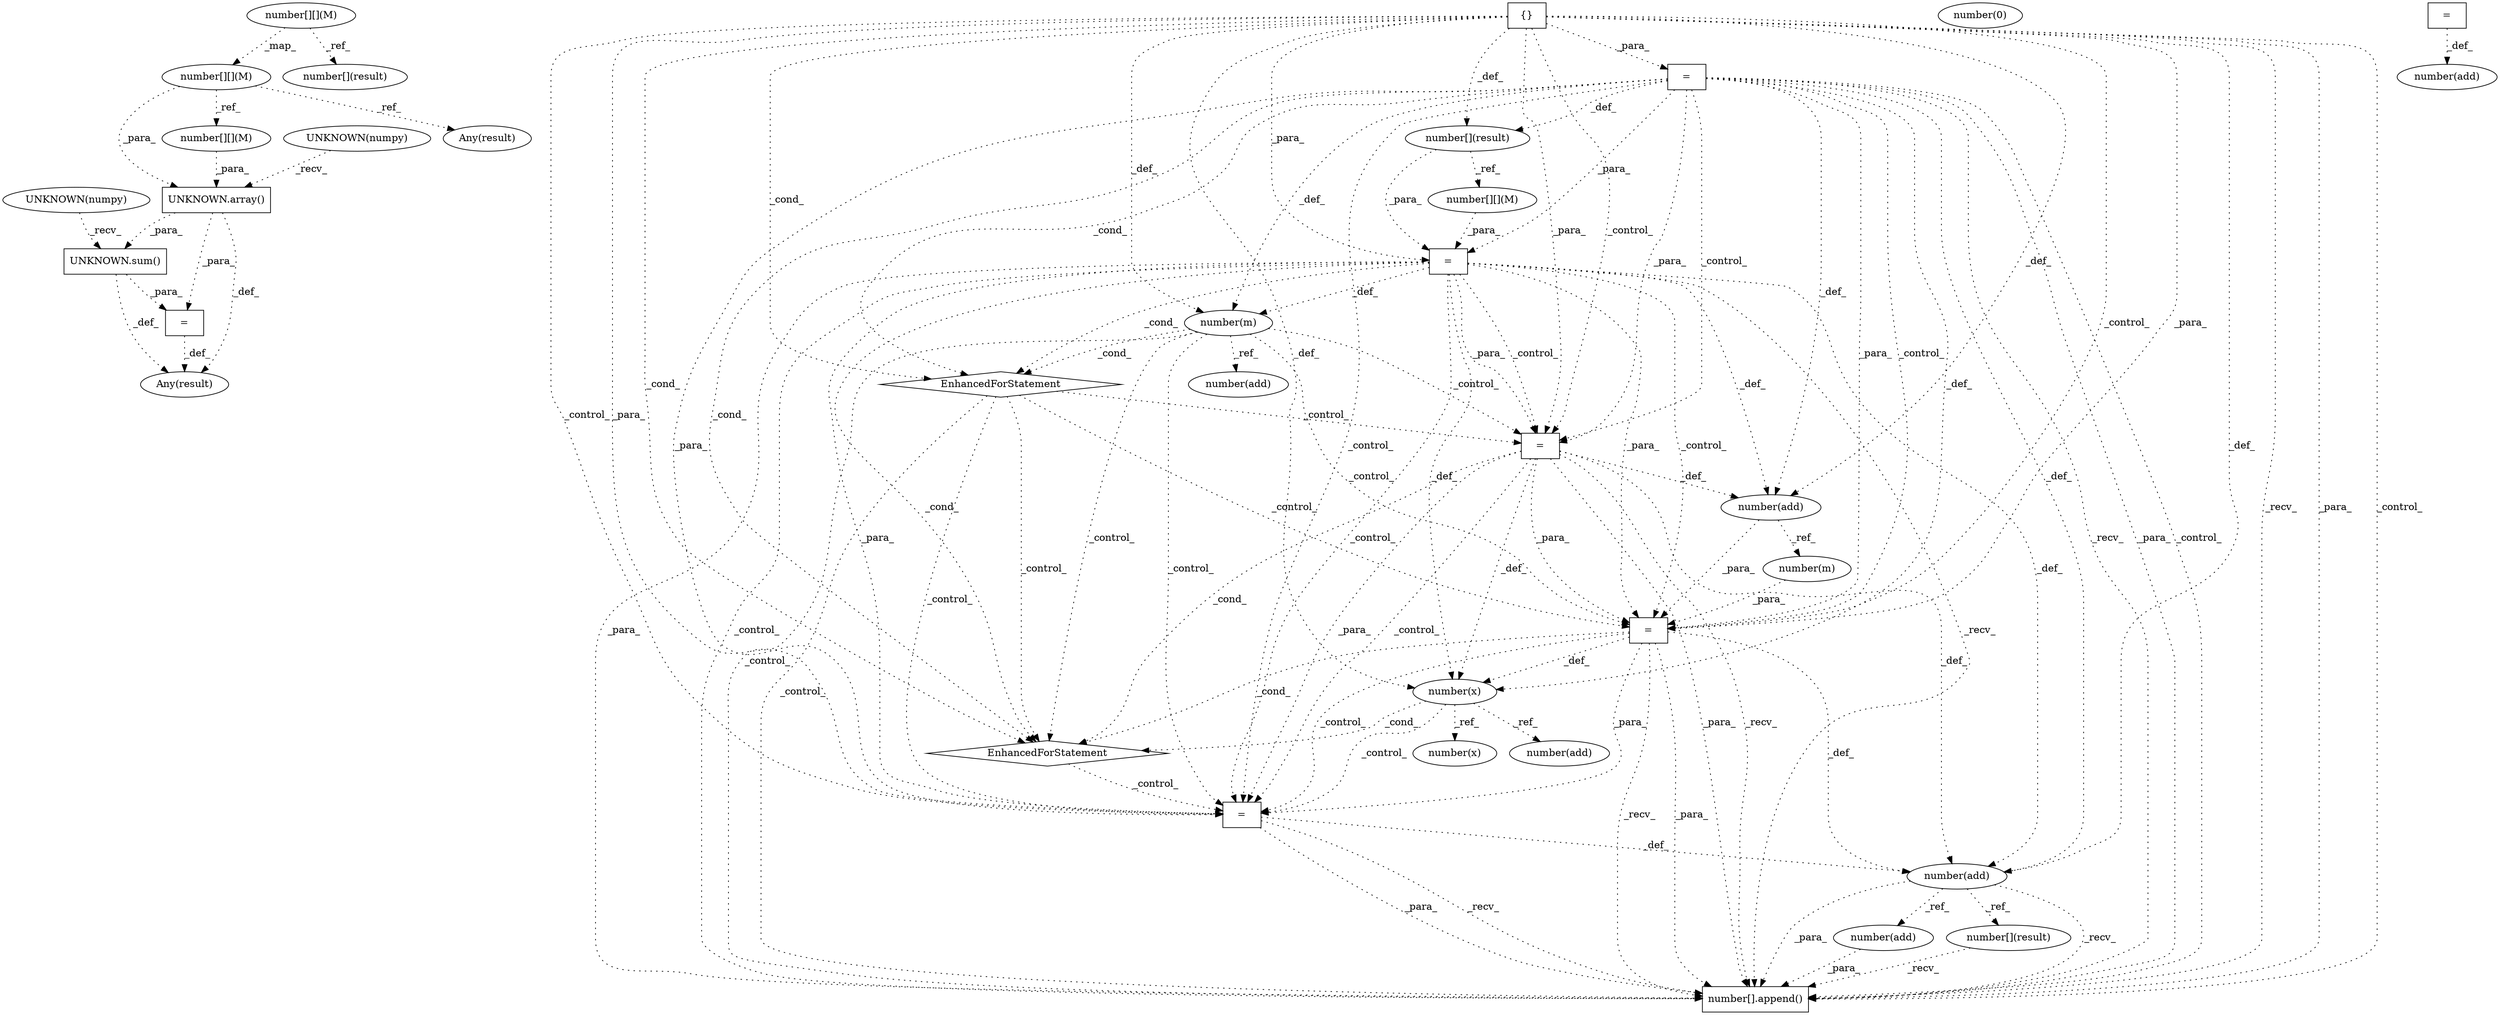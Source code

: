 digraph G {
1 [label="UNKNOWN.array()" shape=box]
2 [label="=" shape=box]
3 [label="number(add)" shape=ellipse]
4 [label="number(0)" shape=ellipse]
5 [label="{}" shape=box]
6 [label="number[][](M)" shape=ellipse]
7 [label="=" shape=box]
8 [label="number[][](M)" shape=ellipse]
9 [label="number(m)" shape=ellipse]
10 [label="Any(result)" shape=ellipse]
11 [label="number(add)" shape=ellipse]
12 [label="number[](result)" shape=ellipse]
13 [label="number(x)" shape=ellipse]
14 [label="=" shape=box]
15 [label="number[][](M)" shape=ellipse]
16 [label="number(add)" shape=ellipse]
17 [label="=" shape=box]
18 [label="=" shape=box]
19 [label="=" shape=box]
20 [label="number[][](M)" shape=ellipse]
21 [label="EnhancedForStatement" shape=diamond]
22 [label="Any(result)" shape=ellipse]
23 [label="number[].append()" shape=box]
24 [label="UNKNOWN.sum()" shape=box]
25 [label="UNKNOWN(numpy)" shape=ellipse]
26 [label="number(m)" shape=ellipse]
27 [label="EnhancedForStatement" shape=diamond]
28 [label="number(add)" shape=ellipse]
29 [label="=" shape=box]
30 [label="number(add)" shape=ellipse]
31 [label="number[](result)" shape=ellipse]
32 [label="number[](result)" shape=ellipse]
33 [label="number(x)" shape=ellipse]
34 [label="number(add)" shape=ellipse]
35 [label="UNKNOWN(numpy)" shape=ellipse]
25 -> 1 [label="_recv_" style=dotted];
8 -> 1 [label="_para_" style=dotted];
6 -> 1 [label="_para_" style=dotted];
21 -> 2 [label="_control_" style=dotted];
26 -> 2 [label="_para_" style=dotted];
28 -> 2 [label="_para_" style=dotted];
18 -> 2 [label="_para_" style=dotted];
17 -> 2 [label="_para_" style=dotted];
19 -> 2 [label="_para_" style=dotted];
5 -> 2 [label="_para_" style=dotted];
9 -> 2 [label="_control_" style=dotted];
17 -> 2 [label="_control_" style=dotted];
19 -> 2 [label="_control_" style=dotted];
5 -> 2 [label="_control_" style=dotted];
9 -> 3 [label="_ref_" style=dotted];
20 -> 6 [label="_map_" style=dotted];
27 -> 7 [label="_control_" style=dotted];
2 -> 7 [label="_para_" style=dotted];
18 -> 7 [label="_para_" style=dotted];
17 -> 7 [label="_para_" style=dotted];
19 -> 7 [label="_para_" style=dotted];
5 -> 7 [label="_para_" style=dotted];
21 -> 7 [label="_control_" style=dotted];
13 -> 7 [label="_control_" style=dotted];
2 -> 7 [label="_control_" style=dotted];
18 -> 7 [label="_control_" style=dotted];
17 -> 7 [label="_control_" style=dotted];
19 -> 7 [label="_control_" style=dotted];
5 -> 7 [label="_control_" style=dotted];
9 -> 7 [label="_control_" style=dotted];
6 -> 8 [label="_ref_" style=dotted];
17 -> 9 [label="_def_" style=dotted];
19 -> 9 [label="_def_" style=dotted];
5 -> 9 [label="_def_" style=dotted];
6 -> 10 [label="_ref_" style=dotted];
14 -> 11 [label="_def_" style=dotted];
30 -> 12 [label="_ref_" style=dotted];
2 -> 13 [label="_def_" style=dotted];
18 -> 13 [label="_def_" style=dotted];
17 -> 13 [label="_def_" style=dotted];
19 -> 13 [label="_def_" style=dotted];
5 -> 13 [label="_def_" style=dotted];
32 -> 15 [label="_ref_" style=dotted];
13 -> 16 [label="_ref_" style=dotted];
15 -> 17 [label="_para_" style=dotted];
32 -> 17 [label="_para_" style=dotted];
19 -> 17 [label="_para_" style=dotted];
5 -> 17 [label="_para_" style=dotted];
21 -> 18 [label="_control_" style=dotted];
17 -> 18 [label="_para_" style=dotted];
19 -> 18 [label="_para_" style=dotted];
5 -> 18 [label="_para_" style=dotted];
9 -> 18 [label="_control_" style=dotted];
17 -> 18 [label="_control_" style=dotted];
19 -> 18 [label="_control_" style=dotted];
5 -> 18 [label="_control_" style=dotted];
5 -> 19 [label="_para_" style=dotted];
9 -> 21 [label="_cond_" style=dotted];
17 -> 21 [label="_cond_" style=dotted];
19 -> 21 [label="_cond_" style=dotted];
5 -> 21 [label="_cond_" style=dotted];
29 -> 22 [label="_def_" style=dotted];
24 -> 22 [label="_def_" style=dotted];
1 -> 22 [label="_def_" style=dotted];
21 -> 23 [label="_control_" style=dotted];
12 -> 23 [label="_recv_" style=dotted];
34 -> 23 [label="_para_" style=dotted];
30 -> 23 [label="_recv_" style=dotted];
7 -> 23 [label="_recv_" style=dotted];
2 -> 23 [label="_recv_" style=dotted];
18 -> 23 [label="_recv_" style=dotted];
17 -> 23 [label="_recv_" style=dotted];
19 -> 23 [label="_recv_" style=dotted];
5 -> 23 [label="_recv_" style=dotted];
30 -> 23 [label="_para_" style=dotted];
7 -> 23 [label="_para_" style=dotted];
2 -> 23 [label="_para_" style=dotted];
18 -> 23 [label="_para_" style=dotted];
17 -> 23 [label="_para_" style=dotted];
19 -> 23 [label="_para_" style=dotted];
5 -> 23 [label="_para_" style=dotted];
9 -> 23 [label="_control_" style=dotted];
17 -> 23 [label="_control_" style=dotted];
19 -> 23 [label="_control_" style=dotted];
5 -> 23 [label="_control_" style=dotted];
35 -> 24 [label="_recv_" style=dotted];
1 -> 24 [label="_para_" style=dotted];
28 -> 26 [label="_ref_" style=dotted];
21 -> 27 [label="_control_" style=dotted];
13 -> 27 [label="_cond_" style=dotted];
2 -> 27 [label="_cond_" style=dotted];
18 -> 27 [label="_cond_" style=dotted];
17 -> 27 [label="_cond_" style=dotted];
19 -> 27 [label="_cond_" style=dotted];
5 -> 27 [label="_cond_" style=dotted];
9 -> 27 [label="_control_" style=dotted];
18 -> 28 [label="_def_" style=dotted];
17 -> 28 [label="_def_" style=dotted];
19 -> 28 [label="_def_" style=dotted];
5 -> 28 [label="_def_" style=dotted];
24 -> 29 [label="_para_" style=dotted];
1 -> 29 [label="_para_" style=dotted];
7 -> 30 [label="_def_" style=dotted];
2 -> 30 [label="_def_" style=dotted];
18 -> 30 [label="_def_" style=dotted];
17 -> 30 [label="_def_" style=dotted];
19 -> 30 [label="_def_" style=dotted];
5 -> 30 [label="_def_" style=dotted];
20 -> 31 [label="_ref_" style=dotted];
19 -> 32 [label="_def_" style=dotted];
5 -> 32 [label="_def_" style=dotted];
13 -> 33 [label="_ref_" style=dotted];
30 -> 34 [label="_ref_" style=dotted];
}